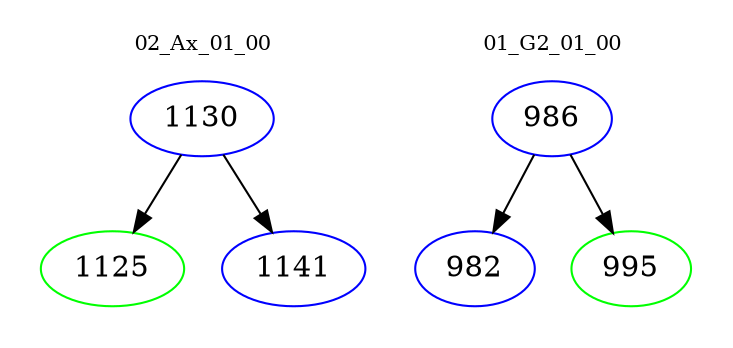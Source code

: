 digraph{
subgraph cluster_0 {
color = white
label = "02_Ax_01_00";
fontsize=10;
T0_1130 [label="1130", color="blue"]
T0_1130 -> T0_1125 [color="black"]
T0_1125 [label="1125", color="green"]
T0_1130 -> T0_1141 [color="black"]
T0_1141 [label="1141", color="blue"]
}
subgraph cluster_1 {
color = white
label = "01_G2_01_00";
fontsize=10;
T1_986 [label="986", color="blue"]
T1_986 -> T1_982 [color="black"]
T1_982 [label="982", color="blue"]
T1_986 -> T1_995 [color="black"]
T1_995 [label="995", color="green"]
}
}

